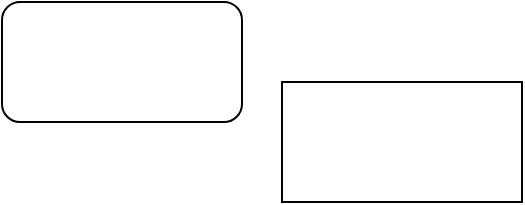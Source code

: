 <mxfile version="16.5.3" type="github">
  <diagram id="xtyQYGN0hrXTMnGDR06g" name="Page-1">
    <mxGraphModel dx="538" dy="479" grid="1" gridSize="10" guides="1" tooltips="1" connect="1" arrows="1" fold="1" page="1" pageScale="1" pageWidth="827" pageHeight="1169" math="0" shadow="0">
      <root>
        <mxCell id="0" />
        <mxCell id="1" parent="0" />
        <mxCell id="B1DfM8SGDjFjOKK93jK_-1" value="" style="rounded=0;whiteSpace=wrap;html=1;" vertex="1" parent="1">
          <mxGeometry x="280" y="170" width="120" height="60" as="geometry" />
        </mxCell>
        <mxCell id="B1DfM8SGDjFjOKK93jK_-2" value="" style="rounded=1;whiteSpace=wrap;html=1;" vertex="1" parent="1">
          <mxGeometry x="140" y="130" width="120" height="60" as="geometry" />
        </mxCell>
      </root>
    </mxGraphModel>
  </diagram>
</mxfile>
